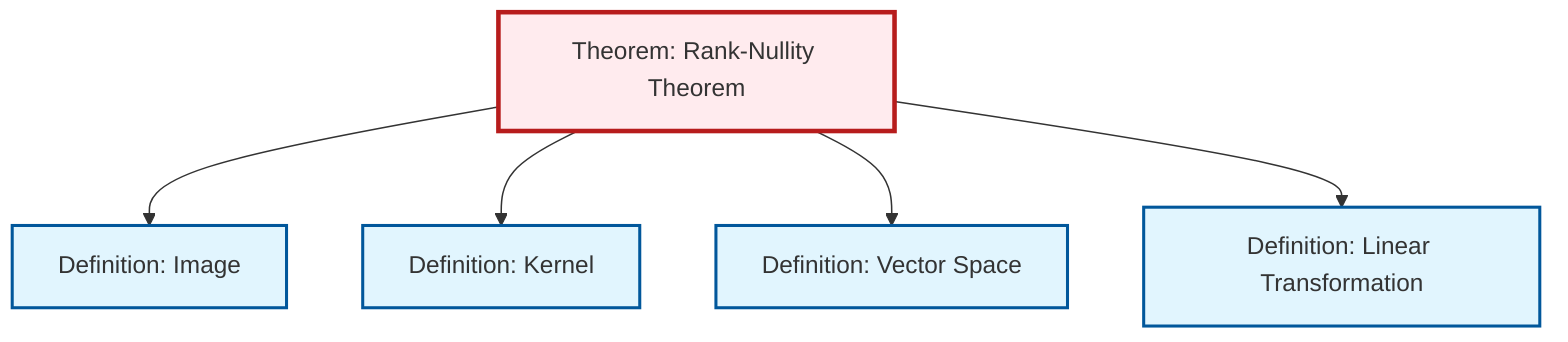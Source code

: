 graph TD
    classDef definition fill:#e1f5fe,stroke:#01579b,stroke-width:2px
    classDef theorem fill:#f3e5f5,stroke:#4a148c,stroke-width:2px
    classDef axiom fill:#fff3e0,stroke:#e65100,stroke-width:2px
    classDef example fill:#e8f5e9,stroke:#1b5e20,stroke-width:2px
    classDef current fill:#ffebee,stroke:#b71c1c,stroke-width:3px
    def-image["Definition: Image"]:::definition
    thm-rank-nullity["Theorem: Rank-Nullity Theorem"]:::theorem
    def-linear-transformation["Definition: Linear Transformation"]:::definition
    def-vector-space["Definition: Vector Space"]:::definition
    def-kernel["Definition: Kernel"]:::definition
    thm-rank-nullity --> def-image
    thm-rank-nullity --> def-kernel
    thm-rank-nullity --> def-vector-space
    thm-rank-nullity --> def-linear-transformation
    class thm-rank-nullity current